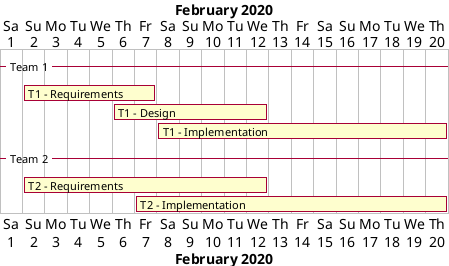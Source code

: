 @startgantt Samples

    ' ================================= TWEAKS =================================
    skin rose
    skinparam classFontName Calibri
    skinparam shadowing false
    ' --------------------------------------------------------------------------

    Project starts 2020-02-01

    -- Team 1 --

    [T1 - Requirements] lasts 6 days
    [T1 - Design] lasts 7 days
    [T1 - Implementation] lasts 13 days

    [T1 - Requirements] starts 2020-02-02
    [T1 - Design] starts 2020-02-06
    [T1 - Implementation] starts 2020-02-08

    -- Team 2 --
    
    [T2 - Requirements] lasts 1 week and 4 days
    [T2 - Implementation] lasts 2 weeks

    [T2 - Requirements] starts 2020-02-02
    [T2 - Implementation] starts 2020-02-07
    
@endgantt